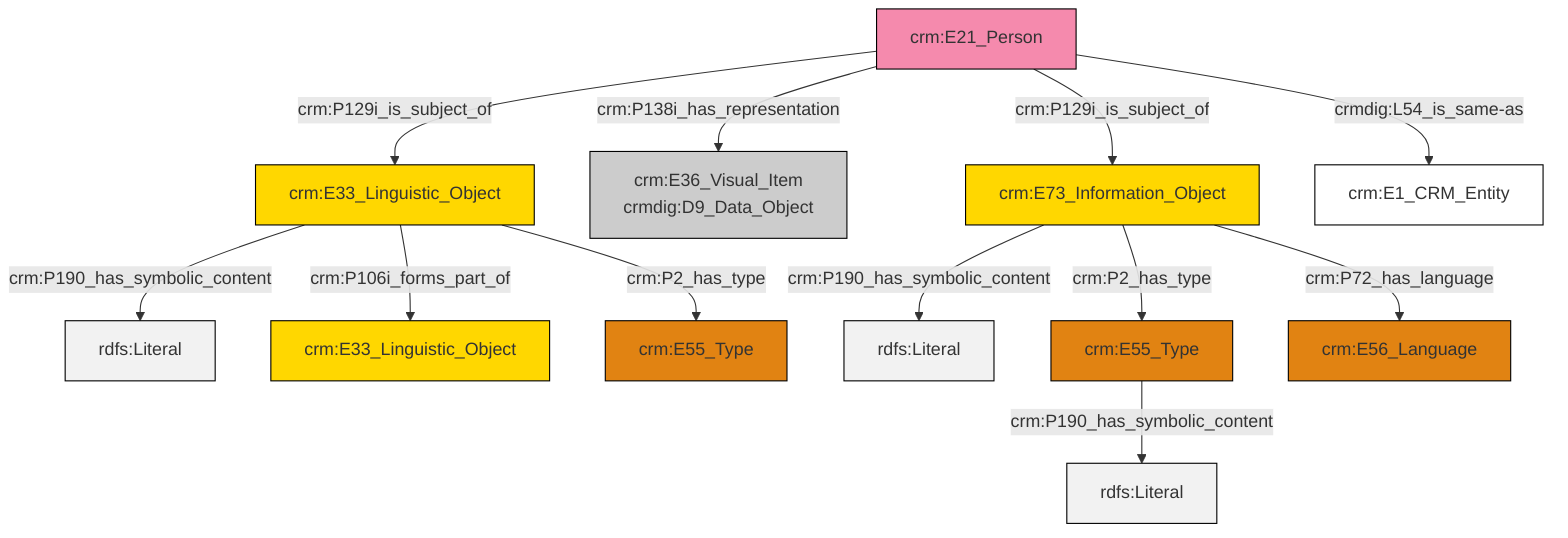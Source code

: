graph TD
classDef Literal fill:#f2f2f2,stroke:#000000;
classDef CRM_Entity fill:#FFFFFF,stroke:#000000;
classDef Temporal_Entity fill:#00C9E6, stroke:#000000;
classDef Type fill:#E18312, stroke:#000000;
classDef Time-Span fill:#2C9C91, stroke:#000000;
classDef Appellation fill:#FFEB7F, stroke:#000000;
classDef Place fill:#008836, stroke:#000000;
classDef Persistent_Item fill:#B266B2, stroke:#000000;
classDef Conceptual_Object fill:#FFD700, stroke:#000000;
classDef Physical_Thing fill:#D2B48C, stroke:#000000;
classDef Actor fill:#f58aad, stroke:#000000;
classDef PC_Classes fill:#4ce600, stroke:#000000;
classDef Multi fill:#cccccc,stroke:#000000;

2["crm:E73_Information_Object"]:::Conceptual_Object -->|crm:P190_has_symbolic_content| 3[rdfs:Literal]:::Literal
5["crm:E21_Person"]:::Actor -->|crm:P129i_is_subject_of| 6["crm:E33_Linguistic_Object"]:::Conceptual_Object
5["crm:E21_Person"]:::Actor -->|crm:P138i_has_representation| 7["crm:E36_Visual_Item<br>crmdig:D9_Data_Object"]:::Multi
11["crm:E55_Type"]:::Type -->|crm:P190_has_symbolic_content| 12[rdfs:Literal]:::Literal
5["crm:E21_Person"]:::Actor -->|crm:P129i_is_subject_of| 2["crm:E73_Information_Object"]:::Conceptual_Object
6["crm:E33_Linguistic_Object"]:::Conceptual_Object -->|crm:P190_has_symbolic_content| 15[rdfs:Literal]:::Literal
5["crm:E21_Person"]:::Actor -->|crmdig:L54_is_same-as| 9["crm:E1_CRM_Entity"]:::CRM_Entity
2["crm:E73_Information_Object"]:::Conceptual_Object -->|crm:P2_has_type| 11["crm:E55_Type"]:::Type
6["crm:E33_Linguistic_Object"]:::Conceptual_Object -->|crm:P106i_forms_part_of| 0["crm:E33_Linguistic_Object"]:::Conceptual_Object
6["crm:E33_Linguistic_Object"]:::Conceptual_Object -->|crm:P2_has_type| 16["crm:E55_Type"]:::Type
2["crm:E73_Information_Object"]:::Conceptual_Object -->|crm:P72_has_language| 20["crm:E56_Language"]:::Type